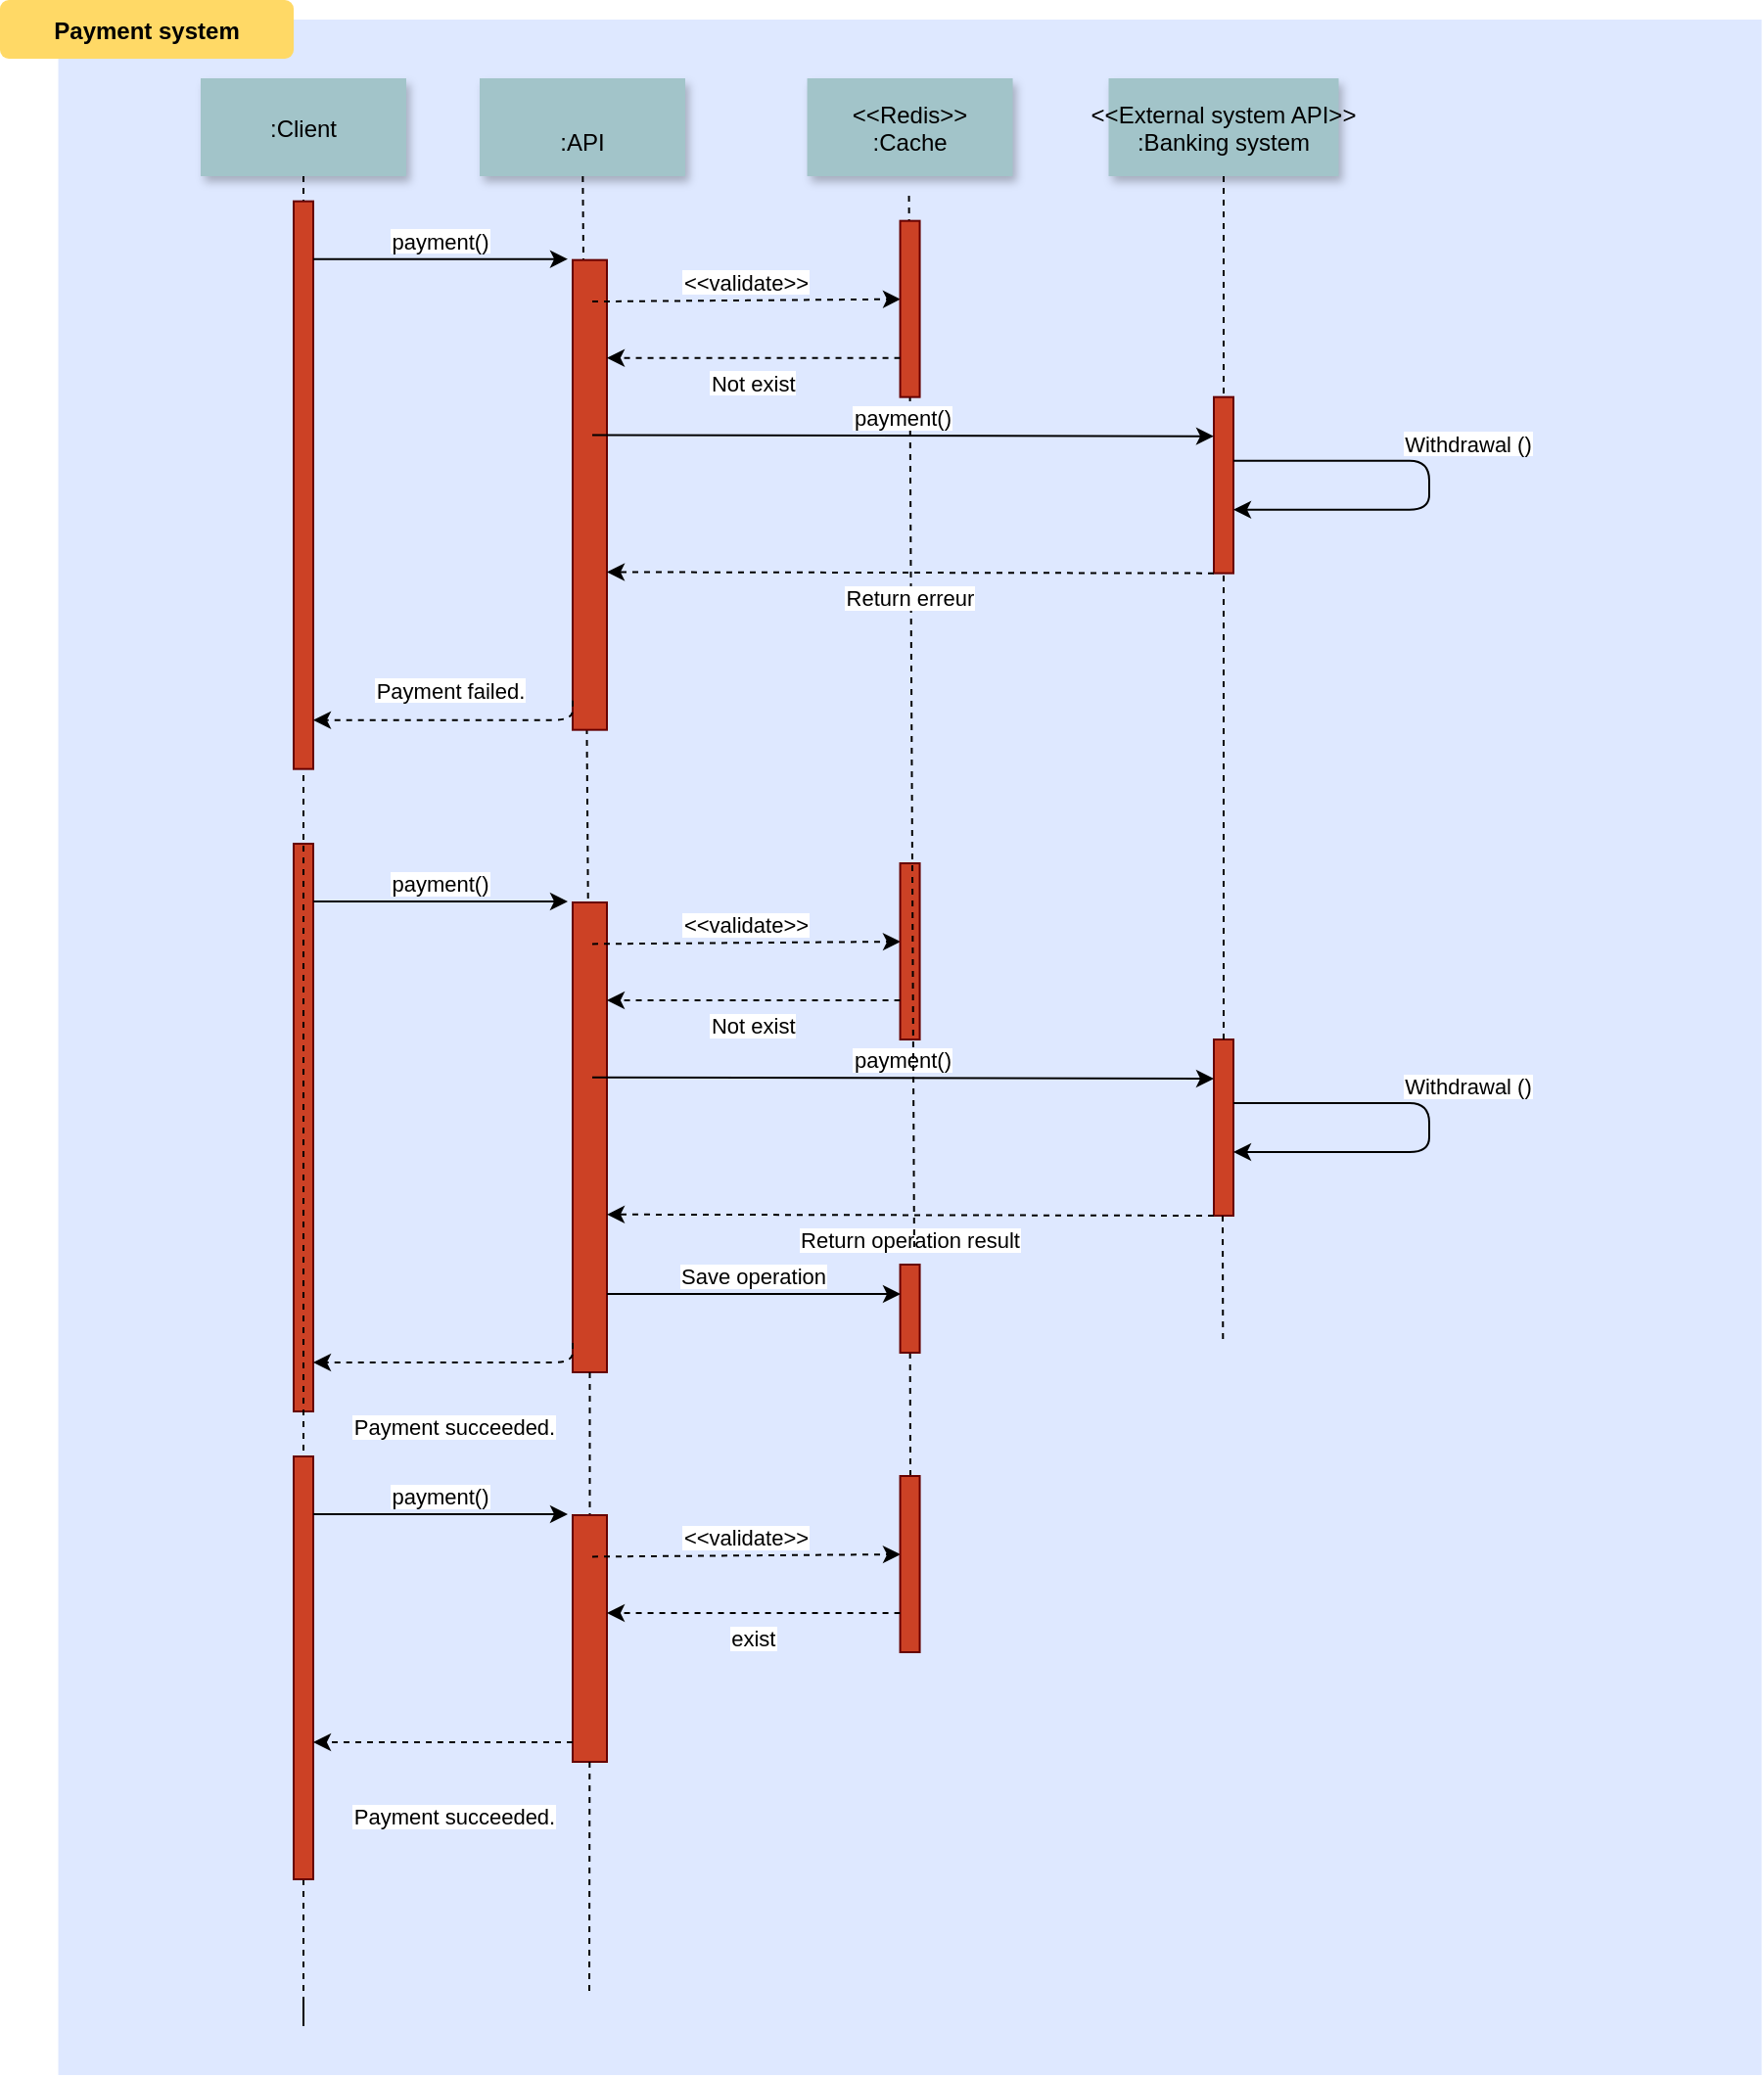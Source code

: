 <mxfile version="17.1.0" type="device"><diagram name="Page-1" id="9361dd3d-8414-5efd-6122-117bd74ce7a7"><mxGraphModel dx="1038" dy="547" grid="1" gridSize="10" guides="1" tooltips="1" connect="1" arrows="1" fold="1" page="0" pageScale="1.5" pageWidth="826" pageHeight="1169" background="none" math="0" shadow="0"><root><mxCell id="0"/><mxCell id="1" parent="0"/><mxCell id="69" value="" style="fillColor=#DEE8FF;strokeColor=none" parent="1" vertex="1"><mxGeometry x="79.78" y="30" width="870" height="1050" as="geometry"/></mxCell><mxCell id="2" value="" style="fillColor=#CC4125;strokeColor=#660000" parent="1" vertex="1"><mxGeometry x="200" y="451" width="10" height="290" as="geometry"/></mxCell><mxCell id="4" value=":Client" style="shadow=1;fillColor=#A2C4C9;strokeColor=none" parent="1" vertex="1"><mxGeometry x="152.5" y="60" width="105" height="50" as="geometry"/></mxCell><mxCell id="6" value="" style="fillColor=#CC4125;strokeColor=#660000" parent="1" vertex="1"><mxGeometry x="342.5" y="481" width="17.5" height="240" as="geometry"/></mxCell><mxCell id="7" value="&#10;:API" style="shadow=1;fillColor=#A2C4C9;strokeColor=none" parent="1" vertex="1"><mxGeometry x="295" y="60" width="105" height="50" as="geometry"/></mxCell><mxCell id="8" value="" style="edgeStyle=none;endArrow=none;dashed=1" parent="1" source="7" target="6" edge="1"><mxGeometry x="272.335" y="165" width="100" height="100" as="geometry"><mxPoint x="347.259" y="110" as="sourcePoint"/><mxPoint x="347.576" y="165" as="targetPoint"/></mxGeometry></mxCell><mxCell id="9" value="payment()" style="edgeStyle=none;verticalLabelPosition=top;verticalAlign=bottom" parent="1" edge="1"><mxGeometry x="220" y="393" width="100" height="100" as="geometry"><mxPoint x="210" y="480.5" as="sourcePoint"/><mxPoint x="340" y="480.5" as="targetPoint"/></mxGeometry></mxCell><mxCell id="13" value="&lt;&lt;validate&gt;&gt;" style="edgeStyle=none;verticalLabelPosition=top;verticalAlign=bottom;dashed=1;" parent="1" edge="1"><mxGeometry x="385.455" y="414.916" width="100" height="100" as="geometry"><mxPoint x="352.5" y="502.206" as="sourcePoint"/><mxPoint x="510" y="501" as="targetPoint"/></mxGeometry></mxCell><mxCell id="15" value="&lt;&lt;Redis&gt;&gt;&#10;:Cache" style="shadow=1;fillColor=#A2C4C9;strokeColor=none" parent="1" vertex="1"><mxGeometry x="462.284" y="60.0" width="105" height="50" as="geometry"/></mxCell><mxCell id="17" value="" style="fillColor=#CC4125;strokeColor=#660000" parent="1" vertex="1"><mxGeometry x="509.78" y="461" width="10" height="90" as="geometry"/></mxCell><mxCell id="21" value="" style="fillColor=#CC4125;strokeColor=#660000" parent="1" vertex="1"><mxGeometry x="670" y="551" width="10" height="90" as="geometry"/></mxCell><mxCell id="22" value="&lt;&lt;External system API&gt;&gt;&#10;:Banking system" style="shadow=1;fillColor=#A2C4C9;strokeColor=none" parent="1" vertex="1"><mxGeometry x="616.25" y="60" width="117.5" height="50" as="geometry"/></mxCell><mxCell id="23" value="" style="edgeStyle=none;endArrow=none;dashed=1" parent="1" source="22" target="21" edge="1"><mxGeometry x="614.488" y="175.0" width="100" height="100" as="geometry"><mxPoint x="674.653" y="110" as="sourcePoint"/><mxPoint x="674.653" y="260" as="targetPoint"/></mxGeometry></mxCell><mxCell id="33" value="" style="edgeStyle=elbowEdgeStyle;elbow=horizontal;endArrow=none;dashed=1;startArrow=none;exitX=0.5;exitY=1;exitDx=0;exitDy=0;" parent="1" source="4" edge="1"><mxGeometry x="230.0" y="310" width="100" height="100" as="geometry"><mxPoint x="230.0" y="410" as="sourcePoint"/><mxPoint x="205" y="1040" as="targetPoint"/><Array as="points"><mxPoint x="205" y="1060"/></Array></mxGeometry></mxCell><mxCell id="52" value="" style="edgeStyle=none;endArrow=none;dashed=1;entryX=0.5;entryY=0;entryDx=0;entryDy=0;" parent="1" source="6" target="yH_5gJJUU_hM3pU5dW1x-122" edge="1"><mxGeometry x="376.571" y="640.697" width="100" height="100" as="geometry"><mxPoint x="451.736" y="585.697" as="sourcePoint"/><mxPoint x="348.347" y="765.167" as="targetPoint"/></mxGeometry></mxCell><mxCell id="71" value="Payment system" style="rounded=1;fontStyle=1;fillColor=#FFD966;strokeColor=none" parent="1" vertex="1"><mxGeometry x="50" y="20" width="150" height="30" as="geometry"/></mxCell><mxCell id="yH_5gJJUU_hM3pU5dW1x-92" value="Not exist" style="edgeStyle=elbowEdgeStyle;elbow=vertical;dashed=1;verticalLabelPosition=bottom;verticalAlign=top;" edge="1" parent="1"><mxGeometry x="389.78" y="463" width="100" height="100" as="geometry"><mxPoint x="509.78" y="531" as="sourcePoint"/><mxPoint x="360" y="531" as="targetPoint"/><Array as="points"><mxPoint x="432.78" y="531"/></Array></mxGeometry></mxCell><mxCell id="yH_5gJJUU_hM3pU5dW1x-93" value="payment()" style="edgeStyle=none;verticalLabelPosition=top;verticalAlign=bottom" edge="1" parent="1"><mxGeometry x="362.5" y="482.89" width="100" height="100" as="geometry"><mxPoint x="352.5" y="570.39" as="sourcePoint"/><mxPoint x="670" y="571" as="targetPoint"/></mxGeometry></mxCell><mxCell id="yH_5gJJUU_hM3pU5dW1x-94" value="Withdrawal ()" style="edgeStyle=none;verticalLabelPosition=top;verticalAlign=bottom" edge="1" parent="1"><mxGeometry y="313.5" width="100" height="100" as="geometry"><mxPoint x="680" y="583.5" as="sourcePoint"/><mxPoint x="680" y="608.5" as="targetPoint"/><Array as="points"><mxPoint x="780" y="583.5"/><mxPoint x="780" y="608.5"/></Array><mxPoint x="120" y="-12" as="offset"/></mxGeometry></mxCell><mxCell id="yH_5gJJUU_hM3pU5dW1x-95" value="Return operation result" style="edgeStyle=elbowEdgeStyle;elbow=vertical;dashed=1;verticalLabelPosition=bottom;verticalAlign=top;exitX=0;exitY=1;exitDx=0;exitDy=0;" edge="1" parent="1" source="21" target="6"><mxGeometry x="496.25" y="572.39" width="100" height="100" as="geometry"><mxPoint x="616.25" y="640.39" as="sourcePoint"/><mxPoint x="466.47" y="640.39" as="targetPoint"/><Array as="points"><mxPoint x="539.25" y="640.39"/></Array></mxGeometry></mxCell><mxCell id="yH_5gJJUU_hM3pU5dW1x-96" value="Payment succeeded." style="edgeStyle=elbowEdgeStyle;elbow=vertical;dashed=1;verticalLabelPosition=bottom;verticalAlign=top;entryX=1;entryY=0.914;entryDx=0;entryDy=0;entryPerimeter=0;" edge="1" parent="1" target="2"><mxGeometry x="-5.5" y="336" width="100" height="100" as="geometry"><mxPoint x="342.5" y="706" as="sourcePoint"/><mxPoint x="214.5" y="716" as="targetPoint"/><Array as="points"><mxPoint x="274.5" y="716"/></Array><mxPoint x="6" y="25" as="offset"/></mxGeometry></mxCell><mxCell id="yH_5gJJUU_hM3pU5dW1x-97" value="" style="edgeStyle=none;endArrow=none;dashed=1;startArrow=none;" edge="1" parent="1" source="yH_5gJJUU_hM3pU5dW1x-98"><mxGeometry x="453.768" y="243" width="100" height="100" as="geometry"><mxPoint x="514.28" y="178" as="sourcePoint"/><mxPoint x="515" y="775" as="targetPoint"/></mxGeometry></mxCell><mxCell id="yH_5gJJUU_hM3pU5dW1x-98" value="" style="fillColor=#CC4125;strokeColor=#660000" vertex="1" parent="1"><mxGeometry x="509.78" y="666" width="10" height="45" as="geometry"/></mxCell><mxCell id="yH_5gJJUU_hM3pU5dW1x-99" value="" style="edgeStyle=none;endArrow=none;dashed=1;entryX=0.72;entryY=-0.135;entryDx=0;entryDy=0;entryPerimeter=0;" edge="1" parent="1" target="yH_5gJJUU_hM3pU5dW1x-98"><mxGeometry x="453.768" y="185.0" width="100" height="100" as="geometry"><mxPoint x="514.28" y="120" as="sourcePoint"/><mxPoint x="521.356" y="716.606" as="targetPoint"/></mxGeometry></mxCell><mxCell id="yH_5gJJUU_hM3pU5dW1x-101" value="Save operation" style="edgeStyle=none;verticalLabelPosition=top;verticalAlign=bottom;" edge="1" parent="1"><mxGeometry x="370" y="593.5" width="100" height="100" as="geometry"><mxPoint x="360" y="681" as="sourcePoint"/><mxPoint x="510" y="681" as="targetPoint"/></mxGeometry></mxCell><mxCell id="yH_5gJJUU_hM3pU5dW1x-102" value="" style="fillColor=#CC4125;strokeColor=#660000" vertex="1" parent="1"><mxGeometry x="200" y="172" width="10" height="102" as="geometry"/></mxCell><mxCell id="yH_5gJJUU_hM3pU5dW1x-103" value="" style="edgeStyle=elbowEdgeStyle;elbow=horizontal;endArrow=none;dashed=1;entryX=0.099;entryY=0.863;entryDx=0;entryDy=0;entryPerimeter=0;" edge="1" parent="1" target="yH_5gJJUU_hM3pU5dW1x-102"><mxGeometry x="230.0" y="344" width="100" height="100" as="geometry"><mxPoint x="201" y="144" as="sourcePoint"/><mxPoint x="205.43" y="734.4" as="targetPoint"/></mxGeometry></mxCell><mxCell id="yH_5gJJUU_hM3pU5dW1x-104" value="" style="fillColor=#CC4125;strokeColor=#660000" vertex="1" parent="1"><mxGeometry x="200" y="122.83" width="10" height="290" as="geometry"/></mxCell><mxCell id="yH_5gJJUU_hM3pU5dW1x-105" value="" style="fillColor=#CC4125;strokeColor=#660000" vertex="1" parent="1"><mxGeometry x="342.5" y="152.83" width="17.5" height="240" as="geometry"/></mxCell><mxCell id="yH_5gJJUU_hM3pU5dW1x-106" value="payment()" style="edgeStyle=none;verticalLabelPosition=top;verticalAlign=bottom" edge="1" parent="1"><mxGeometry x="220" y="64.83" width="100" height="100" as="geometry"><mxPoint x="210" y="152.33" as="sourcePoint"/><mxPoint x="340" y="152.33" as="targetPoint"/></mxGeometry></mxCell><mxCell id="yH_5gJJUU_hM3pU5dW1x-108" value="&lt;&lt;validate&gt;&gt;" style="edgeStyle=none;verticalLabelPosition=top;verticalAlign=bottom;dashed=1;" edge="1" parent="1"><mxGeometry x="385.455" y="86.746" width="100" height="100" as="geometry"><mxPoint x="352.5" y="174.036" as="sourcePoint"/><mxPoint x="510" y="172.83" as="targetPoint"/></mxGeometry></mxCell><mxCell id="yH_5gJJUU_hM3pU5dW1x-109" value="" style="fillColor=#CC4125;strokeColor=#660000" vertex="1" parent="1"><mxGeometry x="509.78" y="132.83" width="10" height="90" as="geometry"/></mxCell><mxCell id="yH_5gJJUU_hM3pU5dW1x-110" value="" style="fillColor=#CC4125;strokeColor=#660000" vertex="1" parent="1"><mxGeometry x="670" y="222.83" width="10" height="90" as="geometry"/></mxCell><mxCell id="yH_5gJJUU_hM3pU5dW1x-112" value="Not exist" style="edgeStyle=elbowEdgeStyle;elbow=vertical;dashed=1;verticalLabelPosition=bottom;verticalAlign=top;" edge="1" parent="1"><mxGeometry x="389.78" y="134.83" width="100" height="100" as="geometry"><mxPoint x="509.78" y="202.83" as="sourcePoint"/><mxPoint x="360" y="202.83" as="targetPoint"/><Array as="points"><mxPoint x="432.78" y="202.83"/></Array></mxGeometry></mxCell><mxCell id="yH_5gJJUU_hM3pU5dW1x-113" value="payment()" style="edgeStyle=none;verticalLabelPosition=top;verticalAlign=bottom" edge="1" parent="1"><mxGeometry x="362.5" y="154.72" width="100" height="100" as="geometry"><mxPoint x="352.5" y="242.22" as="sourcePoint"/><mxPoint x="670" y="242.83" as="targetPoint"/></mxGeometry></mxCell><mxCell id="yH_5gJJUU_hM3pU5dW1x-114" value="Withdrawal ()" style="edgeStyle=none;verticalLabelPosition=top;verticalAlign=bottom" edge="1" parent="1"><mxGeometry y="-14.67" width="100" height="100" as="geometry"><mxPoint x="680" y="255.33" as="sourcePoint"/><mxPoint x="680" y="280.33" as="targetPoint"/><Array as="points"><mxPoint x="780" y="255.33"/><mxPoint x="780" y="280.33"/></Array><mxPoint x="120" y="-12" as="offset"/></mxGeometry></mxCell><mxCell id="yH_5gJJUU_hM3pU5dW1x-115" value="Return erreur" style="edgeStyle=elbowEdgeStyle;elbow=vertical;dashed=1;verticalLabelPosition=bottom;verticalAlign=top;exitX=0;exitY=1;exitDx=0;exitDy=0;" edge="1" parent="1" source="yH_5gJJUU_hM3pU5dW1x-110" target="yH_5gJJUU_hM3pU5dW1x-105"><mxGeometry x="496.25" y="244.22" width="100" height="100" as="geometry"><mxPoint x="616.25" y="312.22" as="sourcePoint"/><mxPoint x="466.47" y="312.22" as="targetPoint"/><Array as="points"><mxPoint x="539.25" y="312.22"/></Array></mxGeometry></mxCell><mxCell id="yH_5gJJUU_hM3pU5dW1x-116" value="Payment failed." style="edgeStyle=elbowEdgeStyle;elbow=vertical;dashed=1;verticalLabelPosition=bottom;verticalAlign=top;entryX=1;entryY=0.914;entryDx=0;entryDy=0;entryPerimeter=0;" edge="1" parent="1" target="yH_5gJJUU_hM3pU5dW1x-104"><mxGeometry width="100" height="100" as="geometry"><mxPoint x="342.5" y="377.83" as="sourcePoint"/><mxPoint x="214.5" y="387.83" as="targetPoint"/><Array as="points"><mxPoint x="274.5" y="387.83"/></Array><mxPoint x="4" y="-23" as="offset"/></mxGeometry></mxCell><mxCell id="yH_5gJJUU_hM3pU5dW1x-119" value="" style="edgeStyle=none;endArrow=none;dashed=1;startArrow=none;" edge="1" parent="1"><mxGeometry x="613.428" y="173" width="100" height="100" as="geometry"><mxPoint x="674.497" y="641" as="sourcePoint"/><mxPoint x="674.66" y="705" as="targetPoint"/></mxGeometry></mxCell><mxCell id="yH_5gJJUU_hM3pU5dW1x-121" value="" style="fillColor=#CC4125;strokeColor=#660000" vertex="1" parent="1"><mxGeometry x="200" y="764" width="10" height="216" as="geometry"/></mxCell><mxCell id="yH_5gJJUU_hM3pU5dW1x-122" value="" style="fillColor=#CC4125;strokeColor=#660000" vertex="1" parent="1"><mxGeometry x="342.5" y="794" width="17.5" height="126" as="geometry"/></mxCell><mxCell id="yH_5gJJUU_hM3pU5dW1x-123" value="payment()" style="edgeStyle=none;verticalLabelPosition=top;verticalAlign=bottom" edge="1" parent="1"><mxGeometry x="220" y="706" width="100" height="100" as="geometry"><mxPoint x="210" y="793.5" as="sourcePoint"/><mxPoint x="340" y="793.5" as="targetPoint"/></mxGeometry></mxCell><mxCell id="yH_5gJJUU_hM3pU5dW1x-124" value="&lt;&lt;validate&gt;&gt;" style="edgeStyle=none;verticalLabelPosition=top;verticalAlign=bottom;dashed=1;" edge="1" parent="1"><mxGeometry x="385.455" y="727.916" width="100" height="100" as="geometry"><mxPoint x="352.5" y="815.206" as="sourcePoint"/><mxPoint x="510" y="814" as="targetPoint"/></mxGeometry></mxCell><mxCell id="yH_5gJJUU_hM3pU5dW1x-125" value="" style="fillColor=#CC4125;strokeColor=#660000" vertex="1" parent="1"><mxGeometry x="509.78" y="774" width="10" height="90" as="geometry"/></mxCell><mxCell id="yH_5gJJUU_hM3pU5dW1x-127" value="" style="edgeStyle=none;endArrow=none;dashed=1" edge="1" parent="1" source="yH_5gJJUU_hM3pU5dW1x-122"><mxGeometry x="376.571" y="953.697" width="100" height="100" as="geometry"><mxPoint x="451.736" y="898.697" as="sourcePoint"/><mxPoint x="351" y="1040" as="targetPoint"/></mxGeometry></mxCell><mxCell id="yH_5gJJUU_hM3pU5dW1x-128" value="exist" style="edgeStyle=elbowEdgeStyle;elbow=vertical;dashed=1;verticalLabelPosition=bottom;verticalAlign=top;" edge="1" parent="1"><mxGeometry x="389.78" y="776" width="100" height="100" as="geometry"><mxPoint x="509.78" y="844" as="sourcePoint"/><mxPoint x="360" y="844" as="targetPoint"/><Array as="points"><mxPoint x="432.78" y="844"/></Array></mxGeometry></mxCell><mxCell id="yH_5gJJUU_hM3pU5dW1x-132" value="Payment succeeded." style="edgeStyle=elbowEdgeStyle;elbow=vertical;dashed=1;verticalLabelPosition=bottom;verticalAlign=top;" edge="1" parent="1" source="yH_5gJJUU_hM3pU5dW1x-122"><mxGeometry x="-5.5" y="649" width="100" height="100" as="geometry"><mxPoint x="342.5" y="1019" as="sourcePoint"/><mxPoint x="210" y="910" as="targetPoint"/><Array as="points"><mxPoint x="280" y="910"/></Array><mxPoint x="6" y="25" as="offset"/></mxGeometry></mxCell></root></mxGraphModel></diagram></mxfile>